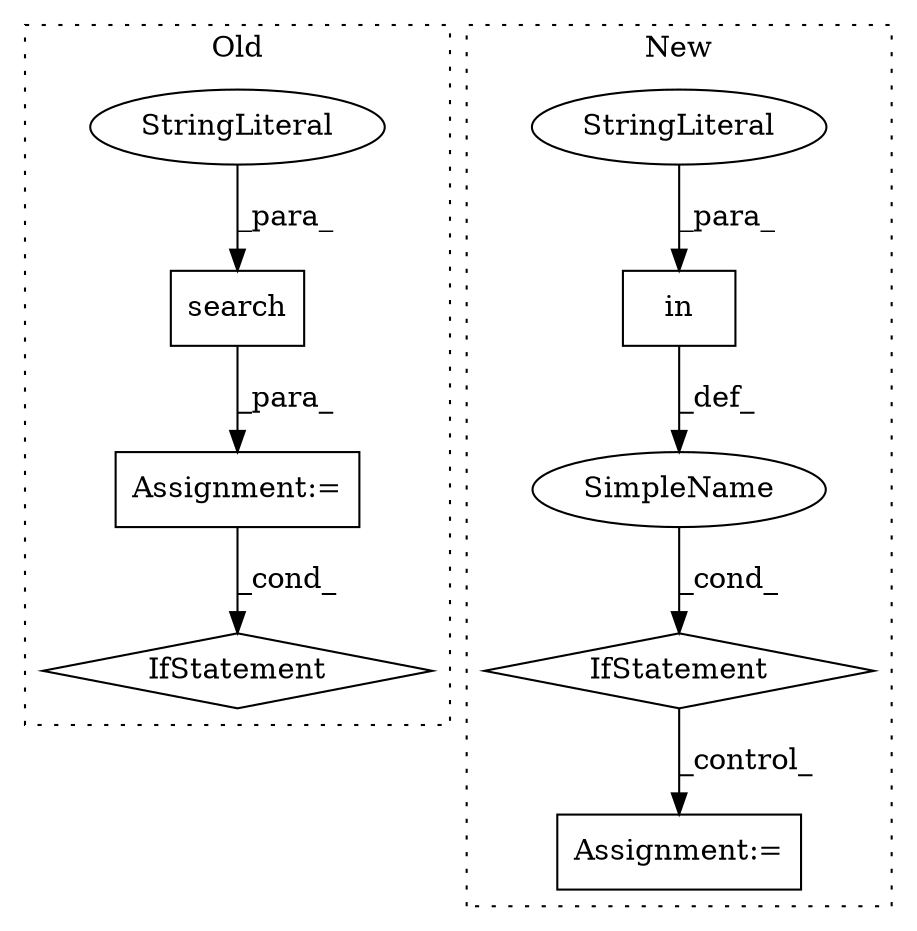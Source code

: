 digraph G {
subgraph cluster0 {
1 [label="search" a="32" s="662,696" l="7,1" shape="box"];
3 [label="Assignment:=" a="7" s="658" l="1" shape="box"];
5 [label="IfStatement" a="25" s="703,715" l="4,2" shape="diamond"];
6 [label="StringLiteral" a="45" s="669" l="20" shape="ellipse"];
label = "Old";
style="dotted";
}
subgraph cluster1 {
2 [label="in" a="105" s="1855" l="21" shape="box"];
4 [label="IfStatement" a="25" s="1847,1876" l="8,2" shape="diamond"];
7 [label="SimpleName" a="42" s="" l="" shape="ellipse"];
8 [label="Assignment:=" a="7" s="1896" l="1" shape="box"];
9 [label="StringLiteral" a="45" s="1855" l="11" shape="ellipse"];
label = "New";
style="dotted";
}
1 -> 3 [label="_para_"];
2 -> 7 [label="_def_"];
3 -> 5 [label="_cond_"];
4 -> 8 [label="_control_"];
6 -> 1 [label="_para_"];
7 -> 4 [label="_cond_"];
9 -> 2 [label="_para_"];
}